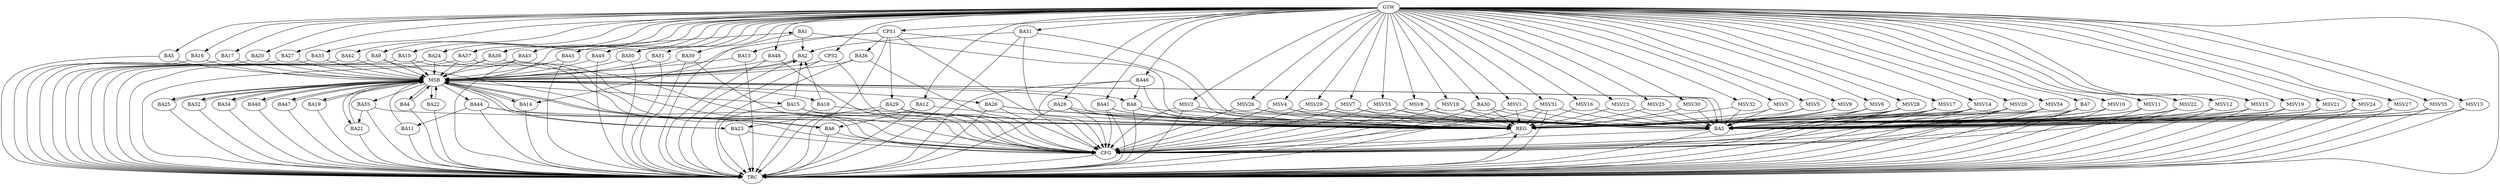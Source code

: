 strict digraph G {
  BA1 [ label="BA1" ];
  BA2 [ label="BA2" ];
  BA3 [ label="BA3" ];
  BA4 [ label="BA4" ];
  BA5 [ label="BA5" ];
  BA6 [ label="BA6" ];
  BA7 [ label="BA7" ];
  BA8 [ label="BA8" ];
  BA9 [ label="BA9" ];
  BA10 [ label="BA10" ];
  BA11 [ label="BA11" ];
  BA12 [ label="BA12" ];
  BA13 [ label="BA13" ];
  BA14 [ label="BA14" ];
  BA15 [ label="BA15" ];
  BA16 [ label="BA16" ];
  BA17 [ label="BA17" ];
  BA18 [ label="BA18" ];
  BA19 [ label="BA19" ];
  BA20 [ label="BA20" ];
  BA21 [ label="BA21" ];
  BA22 [ label="BA22" ];
  BA23 [ label="BA23" ];
  BA24 [ label="BA24" ];
  BA25 [ label="BA25" ];
  BA26 [ label="BA26" ];
  BA27 [ label="BA27" ];
  BA28 [ label="BA28" ];
  BA29 [ label="BA29" ];
  BA30 [ label="BA30" ];
  BA31 [ label="BA31" ];
  BA32 [ label="BA32" ];
  BA33 [ label="BA33" ];
  BA34 [ label="BA34" ];
  BA35 [ label="BA35" ];
  BA36 [ label="BA36" ];
  BA37 [ label="BA37" ];
  BA38 [ label="BA38" ];
  BA39 [ label="BA39" ];
  BA40 [ label="BA40" ];
  BA41 [ label="BA41" ];
  BA42 [ label="BA42" ];
  BA43 [ label="BA43" ];
  BA44 [ label="BA44" ];
  BA45 [ label="BA45" ];
  BA46 [ label="BA46" ];
  BA47 [ label="BA47" ];
  BA48 [ label="BA48" ];
  BA49 [ label="BA49" ];
  BA50 [ label="BA50" ];
  BA51 [ label="BA51" ];
  CPS1 [ label="CPS1" ];
  CPS2 [ label="CPS2" ];
  GTW [ label="GTW" ];
  REG [ label="REG" ];
  MSB [ label="MSB" ];
  CFG [ label="CFG" ];
  TRC [ label="TRC" ];
  MSV1 [ label="MSV1" ];
  MSV2 [ label="MSV2" ];
  MSV3 [ label="MSV3" ];
  MSV4 [ label="MSV4" ];
  MSV5 [ label="MSV5" ];
  MSV6 [ label="MSV6" ];
  MSV7 [ label="MSV7" ];
  MSV8 [ label="MSV8" ];
  MSV9 [ label="MSV9" ];
  MSV10 [ label="MSV10" ];
  MSV11 [ label="MSV11" ];
  MSV12 [ label="MSV12" ];
  MSV13 [ label="MSV13" ];
  MSV14 [ label="MSV14" ];
  MSV15 [ label="MSV15" ];
  MSV16 [ label="MSV16" ];
  MSV17 [ label="MSV17" ];
  MSV18 [ label="MSV18" ];
  MSV19 [ label="MSV19" ];
  MSV20 [ label="MSV20" ];
  MSV21 [ label="MSV21" ];
  MSV22 [ label="MSV22" ];
  MSV23 [ label="MSV23" ];
  MSV24 [ label="MSV24" ];
  MSV25 [ label="MSV25" ];
  MSV26 [ label="MSV26" ];
  MSV27 [ label="MSV27" ];
  MSV28 [ label="MSV28" ];
  MSV29 [ label="MSV29" ];
  MSV30 [ label="MSV30" ];
  MSV31 [ label="MSV31" ];
  MSV32 [ label="MSV32" ];
  MSV33 [ label="MSV33" ];
  MSV34 [ label="MSV34" ];
  MSV35 [ label="MSV35" ];
  BA1 -> BA2;
  BA7 -> BA3;
  BA8 -> BA3;
  BA12 -> BA6;
  BA15 -> BA2;
  BA18 -> BA2;
  BA26 -> BA3;
  BA28 -> BA3;
  BA29 -> BA23;
  BA30 -> BA3;
  BA31 -> BA2;
  BA35 -> BA21;
  BA41 -> BA3;
  BA44 -> BA11;
  BA46 -> BA8;
  CPS1 -> BA14;
  CPS1 -> BA13;
  CPS1 -> BA36;
  CPS1 -> BA29;
  GTW -> BA5;
  GTW -> BA7;
  GTW -> BA9;
  GTW -> BA10;
  GTW -> BA12;
  GTW -> BA16;
  GTW -> BA17;
  GTW -> BA20;
  GTW -> BA24;
  GTW -> BA27;
  GTW -> BA28;
  GTW -> BA30;
  GTW -> BA31;
  GTW -> BA33;
  GTW -> BA37;
  GTW -> BA38;
  GTW -> BA39;
  GTW -> BA41;
  GTW -> BA42;
  GTW -> BA43;
  GTW -> BA45;
  GTW -> BA46;
  GTW -> BA48;
  GTW -> BA49;
  GTW -> BA50;
  GTW -> BA51;
  GTW -> CPS1;
  GTW -> CPS2;
  BA1 -> REG;
  BA7 -> REG;
  BA8 -> REG;
  BA12 -> REG;
  BA15 -> REG;
  BA18 -> REG;
  BA26 -> REG;
  BA28 -> REG;
  BA29 -> REG;
  BA30 -> REG;
  BA31 -> REG;
  BA35 -> REG;
  BA41 -> REG;
  BA44 -> REG;
  BA46 -> REG;
  CPS1 -> REG;
  BA2 -> MSB;
  MSB -> BA1;
  MSB -> REG;
  BA3 -> MSB;
  MSB -> BA2;
  BA4 -> MSB;
  MSB -> BA3;
  BA5 -> MSB;
  MSB -> BA4;
  BA6 -> MSB;
  BA9 -> MSB;
  BA10 -> MSB;
  BA11 -> MSB;
  MSB -> BA6;
  BA13 -> MSB;
  BA14 -> MSB;
  BA16 -> MSB;
  MSB -> BA15;
  BA17 -> MSB;
  MSB -> BA8;
  BA19 -> MSB;
  BA20 -> MSB;
  MSB -> BA14;
  BA21 -> MSB;
  BA22 -> MSB;
  BA23 -> MSB;
  MSB -> BA21;
  BA24 -> MSB;
  BA25 -> MSB;
  BA27 -> MSB;
  MSB -> BA19;
  BA32 -> MSB;
  BA33 -> MSB;
  BA34 -> MSB;
  MSB -> BA18;
  BA36 -> MSB;
  BA37 -> MSB;
  BA38 -> MSB;
  BA39 -> MSB;
  BA40 -> MSB;
  MSB -> BA23;
  BA42 -> MSB;
  BA43 -> MSB;
  MSB -> BA32;
  BA45 -> MSB;
  MSB -> BA44;
  BA47 -> MSB;
  MSB -> BA40;
  BA48 -> MSB;
  MSB -> BA22;
  BA49 -> MSB;
  BA50 -> MSB;
  MSB -> BA26;
  BA51 -> MSB;
  CPS2 -> MSB;
  MSB -> BA25;
  MSB -> BA35;
  MSB -> BA47;
  MSB -> BA34;
  BA9 -> CFG;
  BA7 -> CFG;
  BA6 -> CFG;
  BA39 -> CFG;
  BA23 -> CFG;
  BA38 -> CFG;
  CPS1 -> CFG;
  CPS2 -> CFG;
  BA28 -> CFG;
  BA24 -> CFG;
  BA37 -> CFG;
  BA46 -> CFG;
  BA15 -> CFG;
  BA10 -> CFG;
  BA48 -> CFG;
  BA41 -> CFG;
  BA26 -> CFG;
  BA3 -> CFG;
  BA29 -> CFG;
  BA44 -> CFG;
  BA31 -> CFG;
  BA36 -> CFG;
  REG -> CFG;
  BA1 -> TRC;
  BA2 -> TRC;
  BA3 -> TRC;
  BA4 -> TRC;
  BA5 -> TRC;
  BA6 -> TRC;
  BA7 -> TRC;
  BA8 -> TRC;
  BA9 -> TRC;
  BA10 -> TRC;
  BA11 -> TRC;
  BA12 -> TRC;
  BA13 -> TRC;
  BA14 -> TRC;
  BA15 -> TRC;
  BA16 -> TRC;
  BA17 -> TRC;
  BA18 -> TRC;
  BA19 -> TRC;
  BA20 -> TRC;
  BA21 -> TRC;
  BA22 -> TRC;
  BA23 -> TRC;
  BA24 -> TRC;
  BA25 -> TRC;
  BA26 -> TRC;
  BA27 -> TRC;
  BA28 -> TRC;
  BA29 -> TRC;
  BA30 -> TRC;
  BA31 -> TRC;
  BA32 -> TRC;
  BA33 -> TRC;
  BA34 -> TRC;
  BA35 -> TRC;
  BA36 -> TRC;
  BA37 -> TRC;
  BA38 -> TRC;
  BA39 -> TRC;
  BA40 -> TRC;
  BA41 -> TRC;
  BA42 -> TRC;
  BA43 -> TRC;
  BA44 -> TRC;
  BA45 -> TRC;
  BA46 -> TRC;
  BA47 -> TRC;
  BA48 -> TRC;
  BA49 -> TRC;
  BA50 -> TRC;
  BA51 -> TRC;
  CPS1 -> TRC;
  CPS2 -> TRC;
  GTW -> TRC;
  CFG -> TRC;
  TRC -> REG;
  MSV1 -> BA3;
  MSV2 -> BA3;
  MSV3 -> BA3;
  MSV4 -> BA3;
  GTW -> MSV1;
  MSV1 -> REG;
  MSV1 -> TRC;
  GTW -> MSV2;
  MSV2 -> REG;
  MSV2 -> TRC;
  MSV2 -> CFG;
  GTW -> MSV3;
  MSV3 -> REG;
  GTW -> MSV4;
  MSV4 -> REG;
  MSV4 -> CFG;
  MSV5 -> BA3;
  MSV6 -> BA3;
  MSV7 -> BA3;
  MSV8 -> BA3;
  MSV9 -> BA3;
  MSV10 -> BA3;
  MSV11 -> BA3;
  GTW -> MSV5;
  MSV5 -> REG;
  GTW -> MSV6;
  MSV6 -> REG;
  MSV6 -> TRC;
  GTW -> MSV7;
  MSV7 -> REG;
  MSV7 -> CFG;
  GTW -> MSV8;
  MSV8 -> REG;
  MSV8 -> CFG;
  GTW -> MSV9;
  MSV9 -> REG;
  GTW -> MSV10;
  MSV10 -> REG;
  MSV10 -> TRC;
  GTW -> MSV11;
  MSV11 -> REG;
  MSV11 -> TRC;
  MSV12 -> BA3;
  GTW -> MSV12;
  MSV12 -> REG;
  MSV12 -> TRC;
  MSV13 -> BA3;
  MSV14 -> BA3;
  MSV15 -> BA3;
  MSV16 -> BA3;
  GTW -> MSV13;
  MSV13 -> REG;
  MSV13 -> TRC;
  GTW -> MSV14;
  MSV14 -> REG;
  MSV14 -> TRC;
  MSV14 -> CFG;
  GTW -> MSV15;
  MSV15 -> REG;
  MSV15 -> TRC;
  GTW -> MSV16;
  MSV16 -> REG;
  MSV17 -> BA3;
  MSV18 -> BA3;
  GTW -> MSV17;
  MSV17 -> REG;
  MSV17 -> TRC;
  MSV17 -> CFG;
  GTW -> MSV18;
  MSV18 -> REG;
  MSV18 -> CFG;
  MSV19 -> BA3;
  MSV20 -> BA3;
  MSV21 -> BA3;
  MSV22 -> BA3;
  MSV23 -> BA3;
  GTW -> MSV19;
  MSV19 -> REG;
  MSV19 -> TRC;
  GTW -> MSV20;
  MSV20 -> REG;
  MSV20 -> TRC;
  MSV20 -> CFG;
  GTW -> MSV21;
  MSV21 -> REG;
  MSV21 -> TRC;
  GTW -> MSV22;
  MSV22 -> REG;
  MSV22 -> TRC;
  MSV22 -> CFG;
  GTW -> MSV23;
  MSV23 -> REG;
  MSV24 -> BA3;
  MSV25 -> BA3;
  GTW -> MSV24;
  MSV24 -> REG;
  MSV24 -> TRC;
  GTW -> MSV25;
  MSV25 -> REG;
  MSV26 -> BA3;
  MSV27 -> BA3;
  MSV28 -> BA3;
  GTW -> MSV26;
  MSV26 -> REG;
  MSV26 -> CFG;
  GTW -> MSV27;
  MSV27 -> REG;
  MSV27 -> TRC;
  GTW -> MSV28;
  MSV28 -> REG;
  MSV28 -> TRC;
  MSV28 -> CFG;
  MSV29 -> BA3;
  GTW -> MSV29;
  MSV29 -> REG;
  MSV29 -> CFG;
  MSV30 -> BA3;
  MSV31 -> BA3;
  MSV32 -> BA3;
  MSV33 -> BA3;
  GTW -> MSV30;
  MSV30 -> REG;
  GTW -> MSV31;
  MSV31 -> REG;
  MSV31 -> TRC;
  MSV31 -> CFG;
  GTW -> MSV32;
  MSV32 -> REG;
  GTW -> MSV33;
  MSV33 -> REG;
  MSV33 -> CFG;
  MSV34 -> BA3;
  MSV35 -> BA3;
  GTW -> MSV34;
  MSV34 -> REG;
  MSV34 -> TRC;
  MSV34 -> CFG;
  GTW -> MSV35;
  MSV35 -> REG;
  MSV35 -> TRC;
}
